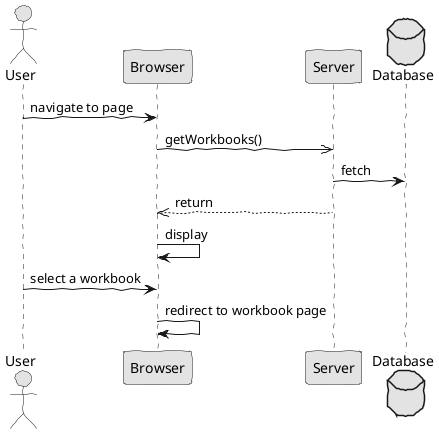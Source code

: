 @startuml analysis1.png
skinparam handwritten true
skinparam monochrome true
skinparam packageStyle rect
skinparam defaultFontName FG Virgil
skinparam shadowing false

actor User

User -> Browser : navigate to page 
Browser ->> Server : getWorkbooks()

database Database 

Server -> Database : fetch

Server -->> Browser : return

Browser -> Browser : display

User -> Browser : select a workbook
Browser -> Browser : redirect to workbook page
@enduml